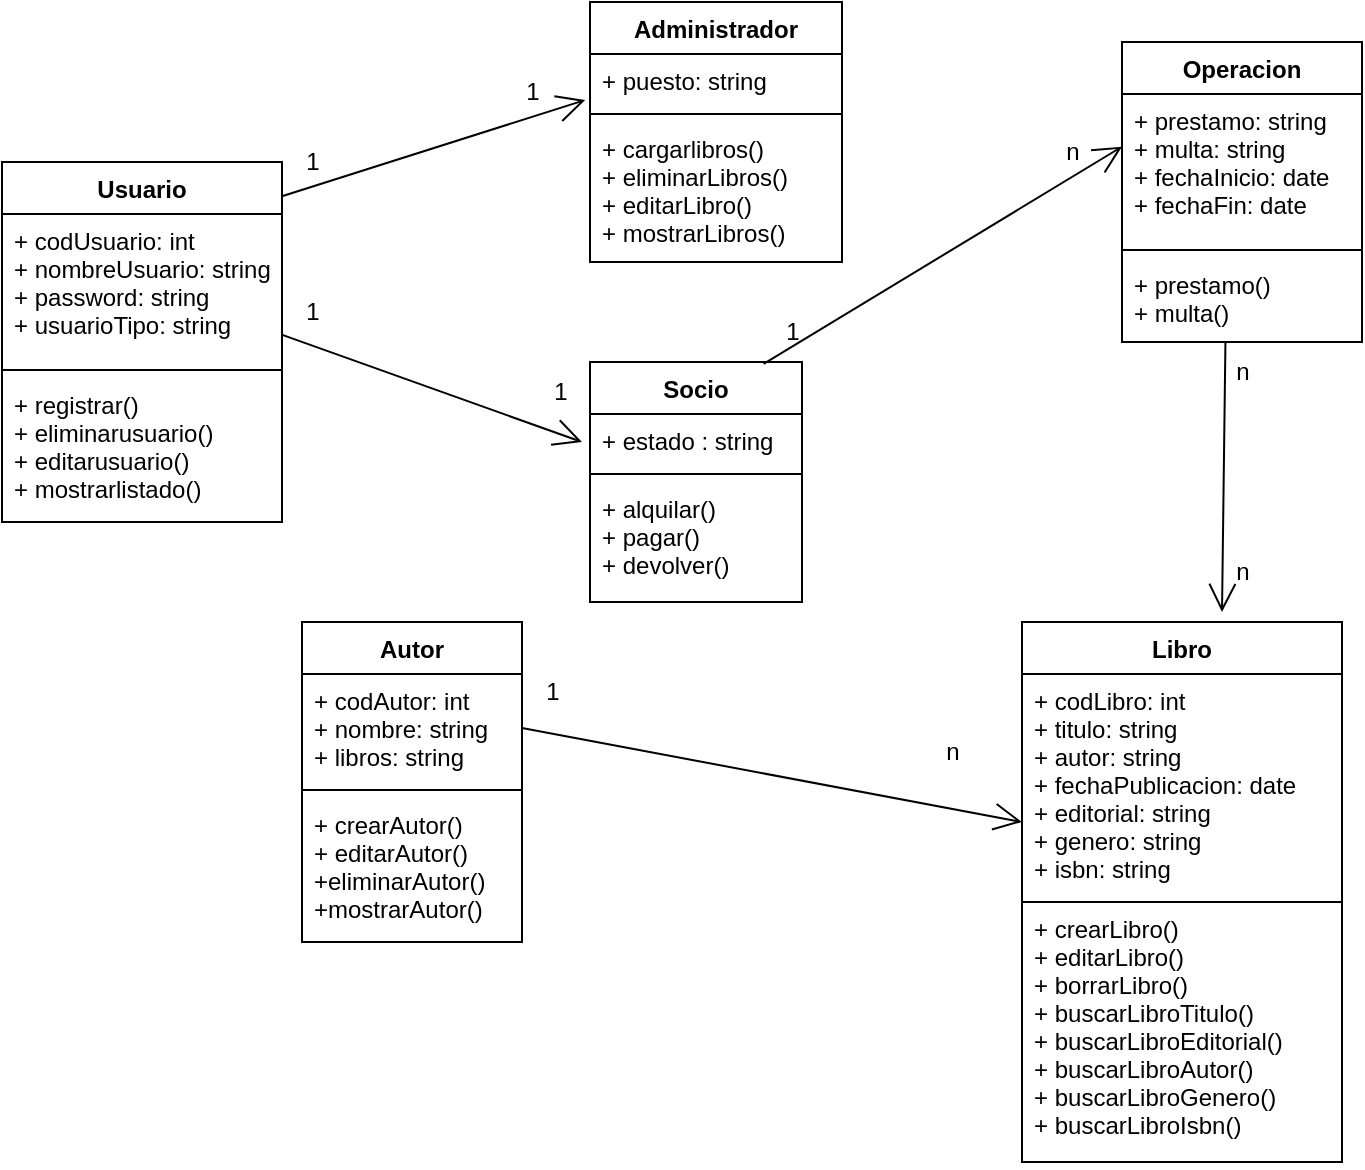 <mxfile version="20.4.1" type="device"><diagram id="FkUDQSkK7frkZa4gWG-H" name="Página-1"><mxGraphModel dx="1021" dy="551" grid="1" gridSize="10" guides="1" tooltips="1" connect="1" arrows="1" fold="1" page="1" pageScale="1" pageWidth="827" pageHeight="1169" math="0" shadow="0"><root><mxCell id="0"/><mxCell id="1" parent="0"/><mxCell id="_88uS2D6ZmvNvzkxHixZ-1" value="Libro" style="swimlane;fontStyle=1;align=center;verticalAlign=top;childLayout=stackLayout;horizontal=1;startSize=26;horizontalStack=0;resizeParent=1;resizeParentMax=0;resizeLast=0;collapsible=1;marginBottom=0;" parent="1" vertex="1"><mxGeometry x="550" y="330" width="160" height="270" as="geometry"/></mxCell><mxCell id="_88uS2D6ZmvNvzkxHixZ-2" value="+ codLibro: int&#xA;+ titulo: string&#xA;+ autor: string&#xA;+ fechaPublicacion: date&#xA;+ editorial: string&#xA;+ genero: string&#xA;+ isbn: string&#xA;&#xA;" style="text;strokeColor=none;fillColor=none;align=left;verticalAlign=top;spacingLeft=4;spacingRight=4;overflow=hidden;rotatable=0;points=[[0,0.5],[1,0.5]];portConstraint=eastwest;" parent="_88uS2D6ZmvNvzkxHixZ-1" vertex="1"><mxGeometry y="26" width="160" height="114" as="geometry"/></mxCell><mxCell id="-dC7njAyns1lZciVOGq--13" value="" style="endArrow=none;html=1;rounded=0;" parent="_88uS2D6ZmvNvzkxHixZ-1" target="_88uS2D6ZmvNvzkxHixZ-2" edge="1"><mxGeometry width="50" height="50" relative="1" as="geometry"><mxPoint y="140" as="sourcePoint"/><mxPoint x="50" y="90" as="targetPoint"/><Array as="points"><mxPoint x="160" y="140"/></Array></mxGeometry></mxCell><mxCell id="-dC7njAyns1lZciVOGq--12" value="+ crearLibro()&#xA;+ editarLibro()&#xA;+ borrarLibro()&#xA;+ buscarLibroTitulo()&#xA;+ buscarLibroEditorial()&#xA;+ buscarLibroAutor()&#xA;+ buscarLibroGenero()&#xA;+ buscarLibroIsbn()" style="text;strokeColor=none;fillColor=none;align=left;verticalAlign=top;spacingLeft=4;spacingRight=4;overflow=hidden;rotatable=0;points=[[0,0.5],[1,0.5]];portConstraint=eastwest;" parent="_88uS2D6ZmvNvzkxHixZ-1" vertex="1"><mxGeometry y="140" width="160" height="130" as="geometry"/></mxCell><mxCell id="_88uS2D6ZmvNvzkxHixZ-10" value="Operacion" style="swimlane;fontStyle=1;align=center;verticalAlign=top;childLayout=stackLayout;horizontal=1;startSize=26;horizontalStack=0;resizeParent=1;resizeParentMax=0;resizeLast=0;collapsible=1;marginBottom=0;" parent="1" vertex="1"><mxGeometry x="600" y="40" width="120" height="150" as="geometry"/></mxCell><mxCell id="_88uS2D6ZmvNvzkxHixZ-11" value="+ prestamo: string&#xA;+ multa: string&#xA;+ fechaInicio: date&#xA;+ fechaFin: date" style="text;strokeColor=none;fillColor=none;align=left;verticalAlign=top;spacingLeft=4;spacingRight=4;overflow=hidden;rotatable=0;points=[[0,0.5],[1,0.5]];portConstraint=eastwest;" parent="_88uS2D6ZmvNvzkxHixZ-10" vertex="1"><mxGeometry y="26" width="120" height="74" as="geometry"/></mxCell><mxCell id="_88uS2D6ZmvNvzkxHixZ-12" value="" style="line;strokeWidth=1;fillColor=none;align=left;verticalAlign=middle;spacingTop=-1;spacingLeft=3;spacingRight=3;rotatable=0;labelPosition=right;points=[];portConstraint=eastwest;strokeColor=inherit;" parent="_88uS2D6ZmvNvzkxHixZ-10" vertex="1"><mxGeometry y="100" width="120" height="8" as="geometry"/></mxCell><mxCell id="_88uS2D6ZmvNvzkxHixZ-13" value="+ prestamo()&#xA;+ multa()" style="text;strokeColor=none;fillColor=none;align=left;verticalAlign=top;spacingLeft=4;spacingRight=4;overflow=hidden;rotatable=0;points=[[0,0.5],[1,0.5]];portConstraint=eastwest;" parent="_88uS2D6ZmvNvzkxHixZ-10" vertex="1"><mxGeometry y="108" width="120" height="42" as="geometry"/></mxCell><mxCell id="_88uS2D6ZmvNvzkxHixZ-14" value="Usuario" style="swimlane;fontStyle=1;align=center;verticalAlign=top;childLayout=stackLayout;horizontal=1;startSize=26;horizontalStack=0;resizeParent=1;resizeParentMax=0;resizeLast=0;collapsible=1;marginBottom=0;" parent="1" vertex="1"><mxGeometry x="40" y="100" width="140" height="180" as="geometry"/></mxCell><mxCell id="_88uS2D6ZmvNvzkxHixZ-15" value="+ codUsuario: int&#xA;+ nombreUsuario: string&#xA;+ password: string&#xA;+ usuarioTipo: string&#xA;&#xA;&#xA;" style="text;strokeColor=none;fillColor=none;align=left;verticalAlign=top;spacingLeft=4;spacingRight=4;overflow=hidden;rotatable=0;points=[[0,0.5],[1,0.5]];portConstraint=eastwest;" parent="_88uS2D6ZmvNvzkxHixZ-14" vertex="1"><mxGeometry y="26" width="140" height="74" as="geometry"/></mxCell><mxCell id="_88uS2D6ZmvNvzkxHixZ-16" value="" style="line;strokeWidth=1;fillColor=none;align=left;verticalAlign=middle;spacingTop=-1;spacingLeft=3;spacingRight=3;rotatable=0;labelPosition=right;points=[];portConstraint=eastwest;strokeColor=inherit;" parent="_88uS2D6ZmvNvzkxHixZ-14" vertex="1"><mxGeometry y="100" width="140" height="8" as="geometry"/></mxCell><mxCell id="_88uS2D6ZmvNvzkxHixZ-17" value="+ registrar()&#xA;+ eliminarusuario()&#xA;+ editarusuario()&#xA;+ mostrarlistado()" style="text;strokeColor=none;fillColor=none;align=left;verticalAlign=top;spacingLeft=4;spacingRight=4;overflow=hidden;rotatable=0;points=[[0,0.5],[1,0.5]];portConstraint=eastwest;" parent="_88uS2D6ZmvNvzkxHixZ-14" vertex="1"><mxGeometry y="108" width="140" height="72" as="geometry"/></mxCell><mxCell id="_88uS2D6ZmvNvzkxHixZ-44" value="Socio" style="swimlane;fontStyle=1;align=center;verticalAlign=top;childLayout=stackLayout;horizontal=1;startSize=26;horizontalStack=0;resizeParent=1;resizeParentMax=0;resizeLast=0;collapsible=1;marginBottom=0;" parent="1" vertex="1"><mxGeometry x="334" y="200" width="106" height="120" as="geometry"/></mxCell><mxCell id="_88uS2D6ZmvNvzkxHixZ-45" value="+ estado : string" style="text;strokeColor=none;fillColor=none;align=left;verticalAlign=top;spacingLeft=4;spacingRight=4;overflow=hidden;rotatable=0;points=[[0,0.5],[1,0.5]];portConstraint=eastwest;" parent="_88uS2D6ZmvNvzkxHixZ-44" vertex="1"><mxGeometry y="26" width="106" height="26" as="geometry"/></mxCell><mxCell id="_88uS2D6ZmvNvzkxHixZ-46" value="" style="line;strokeWidth=1;fillColor=none;align=left;verticalAlign=middle;spacingTop=-1;spacingLeft=3;spacingRight=3;rotatable=0;labelPosition=right;points=[];portConstraint=eastwest;strokeColor=inherit;" parent="_88uS2D6ZmvNvzkxHixZ-44" vertex="1"><mxGeometry y="52" width="106" height="8" as="geometry"/></mxCell><mxCell id="_88uS2D6ZmvNvzkxHixZ-47" value="+ alquilar()&#xA;+ pagar()&#xA;+ devolver()" style="text;strokeColor=none;fillColor=none;align=left;verticalAlign=top;spacingLeft=4;spacingRight=4;overflow=hidden;rotatable=0;points=[[0,0.5],[1,0.5]];portConstraint=eastwest;" parent="_88uS2D6ZmvNvzkxHixZ-44" vertex="1"><mxGeometry y="60" width="106" height="60" as="geometry"/></mxCell><mxCell id="_88uS2D6ZmvNvzkxHixZ-48" value="Administrador" style="swimlane;fontStyle=1;align=center;verticalAlign=top;childLayout=stackLayout;horizontal=1;startSize=26;horizontalStack=0;resizeParent=1;resizeParentMax=0;resizeLast=0;collapsible=1;marginBottom=0;" parent="1" vertex="1"><mxGeometry x="334" y="20" width="126" height="130" as="geometry"/></mxCell><mxCell id="_88uS2D6ZmvNvzkxHixZ-49" value="+ puesto: string" style="text;strokeColor=none;fillColor=none;align=left;verticalAlign=top;spacingLeft=4;spacingRight=4;overflow=hidden;rotatable=0;points=[[0,0.5],[1,0.5]];portConstraint=eastwest;" parent="_88uS2D6ZmvNvzkxHixZ-48" vertex="1"><mxGeometry y="26" width="126" height="26" as="geometry"/></mxCell><mxCell id="_88uS2D6ZmvNvzkxHixZ-50" value="" style="line;strokeWidth=1;fillColor=none;align=left;verticalAlign=middle;spacingTop=-1;spacingLeft=3;spacingRight=3;rotatable=0;labelPosition=right;points=[];portConstraint=eastwest;strokeColor=inherit;" parent="_88uS2D6ZmvNvzkxHixZ-48" vertex="1"><mxGeometry y="52" width="126" height="8" as="geometry"/></mxCell><mxCell id="_88uS2D6ZmvNvzkxHixZ-51" value="+ cargarlibros()&#xA;+ eliminarLibros()&#xA;+ editarLibro()&#xA;+ mostrarLibros()&#xA;&#xA;" style="text;strokeColor=none;fillColor=none;align=left;verticalAlign=top;spacingLeft=4;spacingRight=4;overflow=hidden;rotatable=0;points=[[0,0.5],[1,0.5]];portConstraint=eastwest;" parent="_88uS2D6ZmvNvzkxHixZ-48" vertex="1"><mxGeometry y="60" width="126" height="70" as="geometry"/></mxCell><mxCell id="_88uS2D6ZmvNvzkxHixZ-61" value="" style="endArrow=open;endFill=1;endSize=12;html=1;rounded=0;entryX=-0.019;entryY=0.885;entryDx=0;entryDy=0;entryPerimeter=0;exitX=0.997;exitY=0.096;exitDx=0;exitDy=0;exitPerimeter=0;" parent="1" source="_88uS2D6ZmvNvzkxHixZ-14" target="_88uS2D6ZmvNvzkxHixZ-49" edge="1"><mxGeometry width="160" relative="1" as="geometry"><mxPoint x="200" y="110" as="sourcePoint"/><mxPoint x="360" y="110" as="targetPoint"/></mxGeometry></mxCell><mxCell id="_88uS2D6ZmvNvzkxHixZ-62" value="" style="endArrow=open;endFill=1;endSize=12;html=1;rounded=0;exitX=1.001;exitY=0.817;exitDx=0;exitDy=0;exitPerimeter=0;" parent="1" source="_88uS2D6ZmvNvzkxHixZ-15" edge="1"><mxGeometry width="160" relative="1" as="geometry"><mxPoint x="200" y="200" as="sourcePoint"/><mxPoint x="330" y="240" as="targetPoint"/><Array as="points"><mxPoint x="330" y="240"/></Array></mxGeometry></mxCell><mxCell id="_88uS2D6ZmvNvzkxHixZ-63" value="" style="endArrow=open;endFill=1;endSize=12;html=1;rounded=0;entryX=0;entryY=0.356;entryDx=0;entryDy=0;entryPerimeter=0;exitX=0.819;exitY=0.008;exitDx=0;exitDy=0;exitPerimeter=0;" parent="1" source="_88uS2D6ZmvNvzkxHixZ-44" target="_88uS2D6ZmvNvzkxHixZ-11" edge="1"><mxGeometry width="160" relative="1" as="geometry"><mxPoint x="490" y="290" as="sourcePoint"/><mxPoint x="490" y="250" as="targetPoint"/></mxGeometry></mxCell><mxCell id="_88uS2D6ZmvNvzkxHixZ-64" value="" style="endArrow=open;endFill=1;endSize=12;html=1;rounded=0;exitX=0.431;exitY=1;exitDx=0;exitDy=0;exitPerimeter=0;" parent="1" source="_88uS2D6ZmvNvzkxHixZ-13" edge="1"><mxGeometry width="160" relative="1" as="geometry"><mxPoint x="330" y="250" as="sourcePoint"/><mxPoint x="650" y="325" as="targetPoint"/></mxGeometry></mxCell><mxCell id="_88uS2D6ZmvNvzkxHixZ-65" value="1" style="text;html=1;align=center;verticalAlign=middle;resizable=0;points=[];autosize=1;strokeColor=none;fillColor=none;" parent="1" vertex="1"><mxGeometry x="180" y="85" width="30" height="30" as="geometry"/></mxCell><mxCell id="_88uS2D6ZmvNvzkxHixZ-66" value="1" style="text;html=1;align=center;verticalAlign=middle;resizable=0;points=[];autosize=1;strokeColor=none;fillColor=none;" parent="1" vertex="1"><mxGeometry x="290" y="50" width="30" height="30" as="geometry"/></mxCell><mxCell id="_88uS2D6ZmvNvzkxHixZ-67" value="1" style="text;html=1;align=center;verticalAlign=middle;resizable=0;points=[];autosize=1;strokeColor=none;fillColor=none;" parent="1" vertex="1"><mxGeometry x="180" y="160" width="30" height="30" as="geometry"/></mxCell><mxCell id="_88uS2D6ZmvNvzkxHixZ-68" value="1" style="text;html=1;align=center;verticalAlign=middle;resizable=0;points=[];autosize=1;strokeColor=none;fillColor=none;" parent="1" vertex="1"><mxGeometry x="304" y="200" width="30" height="30" as="geometry"/></mxCell><mxCell id="_88uS2D6ZmvNvzkxHixZ-69" value="n" style="text;html=1;align=center;verticalAlign=middle;resizable=0;points=[];autosize=1;strokeColor=none;fillColor=none;" parent="1" vertex="1"><mxGeometry x="560" y="80" width="30" height="30" as="geometry"/></mxCell><mxCell id="_88uS2D6ZmvNvzkxHixZ-70" value="1" style="text;html=1;align=center;verticalAlign=middle;resizable=0;points=[];autosize=1;strokeColor=none;fillColor=none;" parent="1" vertex="1"><mxGeometry x="420" y="170" width="30" height="30" as="geometry"/></mxCell><mxCell id="_88uS2D6ZmvNvzkxHixZ-72" value="n" style="text;html=1;align=center;verticalAlign=middle;resizable=0;points=[];autosize=1;strokeColor=none;fillColor=none;" parent="1" vertex="1"><mxGeometry x="645" y="190" width="30" height="30" as="geometry"/></mxCell><mxCell id="_88uS2D6ZmvNvzkxHixZ-73" value="n" style="text;html=1;align=center;verticalAlign=middle;resizable=0;points=[];autosize=1;strokeColor=none;fillColor=none;" parent="1" vertex="1"><mxGeometry x="645" y="290" width="30" height="30" as="geometry"/></mxCell><mxCell id="WHG5l0ebM-rCC0Zghpsh-1" value="Autor" style="swimlane;fontStyle=1;align=center;verticalAlign=top;childLayout=stackLayout;horizontal=1;startSize=26;horizontalStack=0;resizeParent=1;resizeParentMax=0;resizeLast=0;collapsible=1;marginBottom=0;" parent="1" vertex="1"><mxGeometry x="190" y="330" width="110" height="160" as="geometry"/></mxCell><mxCell id="WHG5l0ebM-rCC0Zghpsh-2" value="+ codAutor: int&#xA;+ nombre: string&#xA;+ libros: string" style="text;strokeColor=none;fillColor=none;align=left;verticalAlign=top;spacingLeft=4;spacingRight=4;overflow=hidden;rotatable=0;points=[[0,0.5],[1,0.5]];portConstraint=eastwest;" parent="WHG5l0ebM-rCC0Zghpsh-1" vertex="1"><mxGeometry y="26" width="110" height="54" as="geometry"/></mxCell><mxCell id="WHG5l0ebM-rCC0Zghpsh-3" value="" style="line;strokeWidth=1;fillColor=none;align=left;verticalAlign=middle;spacingTop=-1;spacingLeft=3;spacingRight=3;rotatable=0;labelPosition=right;points=[];portConstraint=eastwest;strokeColor=inherit;" parent="WHG5l0ebM-rCC0Zghpsh-1" vertex="1"><mxGeometry y="80" width="110" height="8" as="geometry"/></mxCell><mxCell id="WHG5l0ebM-rCC0Zghpsh-4" value="+ crearAutor()&#xA;+ editarAutor()&#xA;+eliminarAutor()&#xA;+mostrarAutor()&#xA;" style="text;strokeColor=none;fillColor=none;align=left;verticalAlign=top;spacingLeft=4;spacingRight=4;overflow=hidden;rotatable=0;points=[[0,0.5],[1,0.5]];portConstraint=eastwest;" parent="WHG5l0ebM-rCC0Zghpsh-1" vertex="1"><mxGeometry y="88" width="110" height="72" as="geometry"/></mxCell><mxCell id="WHG5l0ebM-rCC0Zghpsh-6" value="" style="endArrow=open;endFill=1;endSize=12;html=1;rounded=0;exitX=1;exitY=0.5;exitDx=0;exitDy=0;entryX=0;entryY=0.649;entryDx=0;entryDy=0;entryPerimeter=0;" parent="1" edge="1" target="_88uS2D6ZmvNvzkxHixZ-2" source="WHG5l0ebM-rCC0Zghpsh-2"><mxGeometry width="160" relative="1" as="geometry"><mxPoint x="550" y="430" as="sourcePoint"/><mxPoint x="300" y="430" as="targetPoint"/><Array as="points"/></mxGeometry></mxCell><mxCell id="wuzgJ7ngerfQ6eHX3jQA-1" value="1" style="text;html=1;align=center;verticalAlign=middle;resizable=0;points=[];autosize=1;strokeColor=none;fillColor=none;" vertex="1" parent="1"><mxGeometry x="300" y="350" width="30" height="30" as="geometry"/></mxCell><mxCell id="wuzgJ7ngerfQ6eHX3jQA-2" value="n" style="text;html=1;align=center;verticalAlign=middle;resizable=0;points=[];autosize=1;strokeColor=none;fillColor=none;" vertex="1" parent="1"><mxGeometry x="500" y="380" width="30" height="30" as="geometry"/></mxCell></root></mxGraphModel></diagram></mxfile>